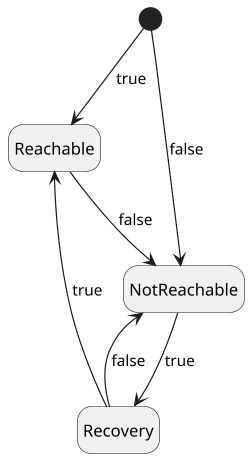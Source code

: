 @startuml
'https://plantuml.com/state-diagram

scale 250 width
hide empty description

[*] --> Reachable : true
[*] --> NotReachable : false

Reachable --> NotReachable : false
NotReachable --> Recovery : true
Recovery --> Reachable : true
Recovery --> NotReachable : false

@enduml